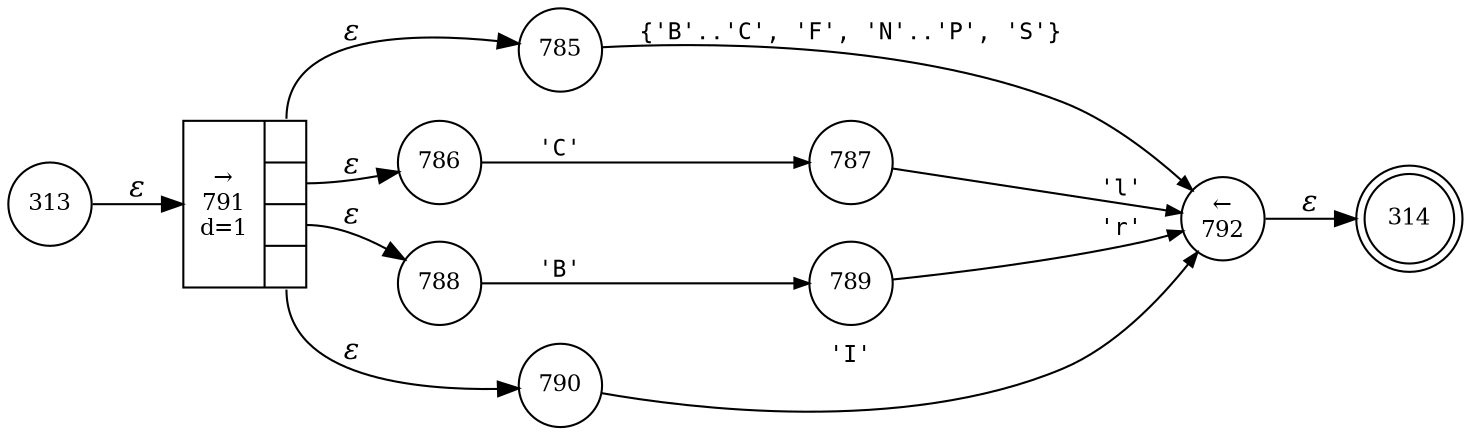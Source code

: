digraph ATN {
rankdir=LR;
s314[fontsize=11, label="314", shape=doublecircle, fixedsize=true, width=.6];
s785[fontsize=11,label="785", shape=circle, fixedsize=true, width=.55, peripheries=1];
s786[fontsize=11,label="786", shape=circle, fixedsize=true, width=.55, peripheries=1];
s787[fontsize=11,label="787", shape=circle, fixedsize=true, width=.55, peripheries=1];
s788[fontsize=11,label="788", shape=circle, fixedsize=true, width=.55, peripheries=1];
s789[fontsize=11,label="789", shape=circle, fixedsize=true, width=.55, peripheries=1];
s790[fontsize=11,label="790", shape=circle, fixedsize=true, width=.55, peripheries=1];
s791[fontsize=11,label="{&rarr;\n791\nd=1|{<p0>|<p1>|<p2>|<p3>}}", shape=record, fixedsize=false, peripheries=1];
s792[fontsize=11,label="&larr;\n792", shape=circle, fixedsize=true, width=.55, peripheries=1];
s313[fontsize=11,label="313", shape=circle, fixedsize=true, width=.55, peripheries=1];
s313 -> s791 [fontname="Times-Italic", label="&epsilon;"];
s791:p0 -> s785 [fontname="Times-Italic", label="&epsilon;"];
s791:p1 -> s786 [fontname="Times-Italic", label="&epsilon;"];
s791:p2 -> s788 [fontname="Times-Italic", label="&epsilon;"];
s791:p3 -> s790 [fontname="Times-Italic", label="&epsilon;"];
s785 -> s792 [fontsize=11, fontname="Courier", arrowsize=.7, label = "{'B'..'C', 'F', 'N'..'P', 'S'}", arrowhead = normal];
s786 -> s787 [fontsize=11, fontname="Courier", arrowsize=.7, label = "'C'", arrowhead = normal];
s788 -> s789 [fontsize=11, fontname="Courier", arrowsize=.7, label = "'B'", arrowhead = normal];
s790 -> s792 [fontsize=11, fontname="Courier", arrowsize=.7, label = "'I'", arrowhead = normal];
s792 -> s314 [fontname="Times-Italic", label="&epsilon;"];
s787 -> s792 [fontsize=11, fontname="Courier", arrowsize=.7, label = "'l'", arrowhead = normal];
s789 -> s792 [fontsize=11, fontname="Courier", arrowsize=.7, label = "'r'", arrowhead = normal];
}